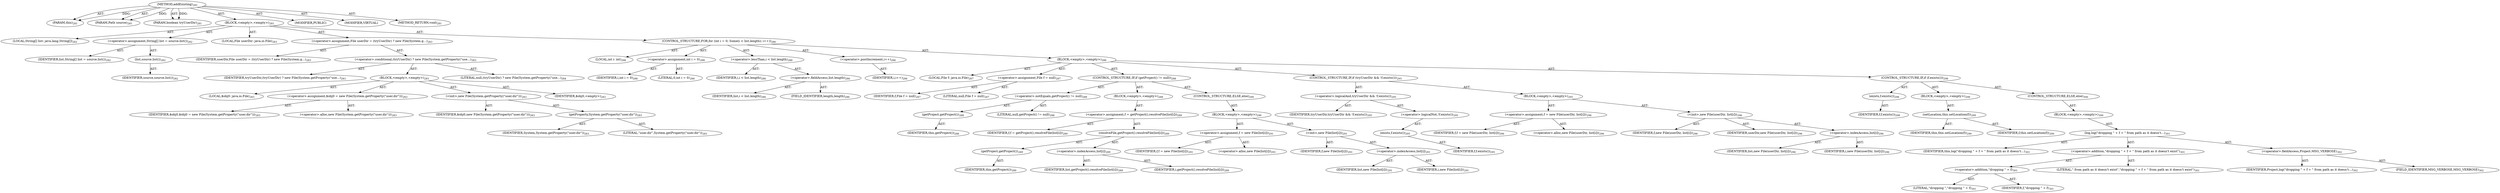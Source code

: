 digraph "addExisting" {  
"111669149713" [label = <(METHOD,addExisting)<SUB>281</SUB>> ]
"115964117005" [label = <(PARAM,this)<SUB>281</SUB>> ]
"115964117033" [label = <(PARAM,Path source)<SUB>281</SUB>> ]
"115964117034" [label = <(PARAM,boolean tryUserDir)<SUB>281</SUB>> ]
"25769803805" [label = <(BLOCK,&lt;empty&gt;,&lt;empty&gt;)<SUB>281</SUB>> ]
"94489280516" [label = <(LOCAL,String[] list: java.lang.String[])<SUB>282</SUB>> ]
"30064771169" [label = <(&lt;operator&gt;.assignment,String[] list = source.list())<SUB>282</SUB>> ]
"68719476860" [label = <(IDENTIFIER,list,String[] list = source.list())<SUB>282</SUB>> ]
"30064771170" [label = <(list,source.list())<SUB>282</SUB>> ]
"68719476861" [label = <(IDENTIFIER,source,source.list())<SUB>282</SUB>> ]
"94489280517" [label = <(LOCAL,File userDir: java.io.File)<SUB>283</SUB>> ]
"30064771171" [label = <(&lt;operator&gt;.assignment,File userDir = (tryUserDir) ? new File(System.g...)<SUB>283</SUB>> ]
"68719476862" [label = <(IDENTIFIER,userDir,File userDir = (tryUserDir) ? new File(System.g...)<SUB>283</SUB>> ]
"30064771172" [label = <(&lt;operator&gt;.conditional,(tryUserDir) ? new File(System.getProperty(&quot;use...)<SUB>283</SUB>> ]
"68719476863" [label = <(IDENTIFIER,tryUserDir,(tryUserDir) ? new File(System.getProperty(&quot;use...)<SUB>283</SUB>> ]
"25769803806" [label = <(BLOCK,&lt;empty&gt;,&lt;empty&gt;)<SUB>283</SUB>> ]
"94489280518" [label = <(LOCAL,$obj0: java.io.File)<SUB>283</SUB>> ]
"30064771173" [label = <(&lt;operator&gt;.assignment,$obj0 = new File(System.getProperty(&quot;user.dir&quot;)))<SUB>283</SUB>> ]
"68719476864" [label = <(IDENTIFIER,$obj0,$obj0 = new File(System.getProperty(&quot;user.dir&quot;)))<SUB>283</SUB>> ]
"30064771174" [label = <(&lt;operator&gt;.alloc,new File(System.getProperty(&quot;user.dir&quot;)))<SUB>283</SUB>> ]
"30064771175" [label = <(&lt;init&gt;,new File(System.getProperty(&quot;user.dir&quot;)))<SUB>283</SUB>> ]
"68719476865" [label = <(IDENTIFIER,$obj0,new File(System.getProperty(&quot;user.dir&quot;)))<SUB>283</SUB>> ]
"30064771176" [label = <(getProperty,System.getProperty(&quot;user.dir&quot;))<SUB>283</SUB>> ]
"68719476866" [label = <(IDENTIFIER,System,System.getProperty(&quot;user.dir&quot;))<SUB>283</SUB>> ]
"90194313225" [label = <(LITERAL,&quot;user.dir&quot;,System.getProperty(&quot;user.dir&quot;))<SUB>283</SUB>> ]
"68719476867" [label = <(IDENTIFIER,$obj0,&lt;empty&gt;)<SUB>283</SUB>> ]
"90194313226" [label = <(LITERAL,null,(tryUserDir) ? new File(System.getProperty(&quot;use...)<SUB>284</SUB>> ]
"47244640268" [label = <(CONTROL_STRUCTURE,FOR,for (int i = 0; Some(i &lt; list.length); i++))<SUB>286</SUB>> ]
"94489280519" [label = <(LOCAL,int i: int)<SUB>286</SUB>> ]
"30064771177" [label = <(&lt;operator&gt;.assignment,int i = 0)<SUB>286</SUB>> ]
"68719476868" [label = <(IDENTIFIER,i,int i = 0)<SUB>286</SUB>> ]
"90194313227" [label = <(LITERAL,0,int i = 0)<SUB>286</SUB>> ]
"30064771178" [label = <(&lt;operator&gt;.lessThan,i &lt; list.length)<SUB>286</SUB>> ]
"68719476869" [label = <(IDENTIFIER,i,i &lt; list.length)<SUB>286</SUB>> ]
"30064771179" [label = <(&lt;operator&gt;.fieldAccess,list.length)<SUB>286</SUB>> ]
"68719476870" [label = <(IDENTIFIER,list,i &lt; list.length)<SUB>286</SUB>> ]
"55834574865" [label = <(FIELD_IDENTIFIER,length,length)<SUB>286</SUB>> ]
"30064771180" [label = <(&lt;operator&gt;.postIncrement,i++)<SUB>286</SUB>> ]
"68719476871" [label = <(IDENTIFIER,i,i++)<SUB>286</SUB>> ]
"25769803807" [label = <(BLOCK,&lt;empty&gt;,&lt;empty&gt;)<SUB>286</SUB>> ]
"94489280520" [label = <(LOCAL,File f: java.io.File)<SUB>287</SUB>> ]
"30064771181" [label = <(&lt;operator&gt;.assignment,File f = null)<SUB>287</SUB>> ]
"68719476872" [label = <(IDENTIFIER,f,File f = null)<SUB>287</SUB>> ]
"90194313228" [label = <(LITERAL,null,File f = null)<SUB>287</SUB>> ]
"47244640269" [label = <(CONTROL_STRUCTURE,IF,if (getProject() != null))<SUB>288</SUB>> ]
"30064771182" [label = <(&lt;operator&gt;.notEquals,getProject() != null)<SUB>288</SUB>> ]
"30064771183" [label = <(getProject,getProject())<SUB>288</SUB>> ]
"68719476765" [label = <(IDENTIFIER,this,getProject())<SUB>288</SUB>> ]
"90194313229" [label = <(LITERAL,null,getProject() != null)<SUB>288</SUB>> ]
"25769803808" [label = <(BLOCK,&lt;empty&gt;,&lt;empty&gt;)<SUB>288</SUB>> ]
"30064771184" [label = <(&lt;operator&gt;.assignment,f = getProject().resolveFile(list[i]))<SUB>289</SUB>> ]
"68719476873" [label = <(IDENTIFIER,f,f = getProject().resolveFile(list[i]))<SUB>289</SUB>> ]
"30064771185" [label = <(resolveFile,getProject().resolveFile(list[i]))<SUB>289</SUB>> ]
"30064771186" [label = <(getProject,getProject())<SUB>289</SUB>> ]
"68719476766" [label = <(IDENTIFIER,this,getProject())<SUB>289</SUB>> ]
"30064771187" [label = <(&lt;operator&gt;.indexAccess,list[i])<SUB>289</SUB>> ]
"68719476874" [label = <(IDENTIFIER,list,getProject().resolveFile(list[i]))<SUB>289</SUB>> ]
"68719476875" [label = <(IDENTIFIER,i,getProject().resolveFile(list[i]))<SUB>289</SUB>> ]
"47244640270" [label = <(CONTROL_STRUCTURE,ELSE,else)<SUB>290</SUB>> ]
"25769803809" [label = <(BLOCK,&lt;empty&gt;,&lt;empty&gt;)<SUB>290</SUB>> ]
"30064771188" [label = <(&lt;operator&gt;.assignment,f = new File(list[i]))<SUB>291</SUB>> ]
"68719476876" [label = <(IDENTIFIER,f,f = new File(list[i]))<SUB>291</SUB>> ]
"30064771189" [label = <(&lt;operator&gt;.alloc,new File(list[i]))<SUB>291</SUB>> ]
"30064771190" [label = <(&lt;init&gt;,new File(list[i]))<SUB>291</SUB>> ]
"68719476877" [label = <(IDENTIFIER,f,new File(list[i]))<SUB>291</SUB>> ]
"30064771191" [label = <(&lt;operator&gt;.indexAccess,list[i])<SUB>291</SUB>> ]
"68719476878" [label = <(IDENTIFIER,list,new File(list[i]))<SUB>291</SUB>> ]
"68719476879" [label = <(IDENTIFIER,i,new File(list[i]))<SUB>291</SUB>> ]
"47244640271" [label = <(CONTROL_STRUCTURE,IF,if (tryUserDir &amp;&amp; !f.exists()))<SUB>295</SUB>> ]
"30064771192" [label = <(&lt;operator&gt;.logicalAnd,tryUserDir &amp;&amp; !f.exists())<SUB>295</SUB>> ]
"68719476880" [label = <(IDENTIFIER,tryUserDir,tryUserDir &amp;&amp; !f.exists())<SUB>295</SUB>> ]
"30064771193" [label = <(&lt;operator&gt;.logicalNot,!f.exists())<SUB>295</SUB>> ]
"30064771194" [label = <(exists,f.exists())<SUB>295</SUB>> ]
"68719476881" [label = <(IDENTIFIER,f,f.exists())<SUB>295</SUB>> ]
"25769803810" [label = <(BLOCK,&lt;empty&gt;,&lt;empty&gt;)<SUB>295</SUB>> ]
"30064771195" [label = <(&lt;operator&gt;.assignment,f = new File(userDir, list[i]))<SUB>296</SUB>> ]
"68719476882" [label = <(IDENTIFIER,f,f = new File(userDir, list[i]))<SUB>296</SUB>> ]
"30064771196" [label = <(&lt;operator&gt;.alloc,new File(userDir, list[i]))<SUB>296</SUB>> ]
"30064771197" [label = <(&lt;init&gt;,new File(userDir, list[i]))<SUB>296</SUB>> ]
"68719476883" [label = <(IDENTIFIER,f,new File(userDir, list[i]))<SUB>296</SUB>> ]
"68719476884" [label = <(IDENTIFIER,userDir,new File(userDir, list[i]))<SUB>296</SUB>> ]
"30064771198" [label = <(&lt;operator&gt;.indexAccess,list[i])<SUB>296</SUB>> ]
"68719476885" [label = <(IDENTIFIER,list,new File(userDir, list[i]))<SUB>296</SUB>> ]
"68719476886" [label = <(IDENTIFIER,i,new File(userDir, list[i]))<SUB>296</SUB>> ]
"47244640272" [label = <(CONTROL_STRUCTURE,IF,if (f.exists()))<SUB>298</SUB>> ]
"30064771199" [label = <(exists,f.exists())<SUB>298</SUB>> ]
"68719476887" [label = <(IDENTIFIER,f,f.exists())<SUB>298</SUB>> ]
"25769803811" [label = <(BLOCK,&lt;empty&gt;,&lt;empty&gt;)<SUB>298</SUB>> ]
"30064771200" [label = <(setLocation,this.setLocation(f))<SUB>299</SUB>> ]
"68719476767" [label = <(IDENTIFIER,this,this.setLocation(f))<SUB>299</SUB>> ]
"68719476888" [label = <(IDENTIFIER,f,this.setLocation(f))<SUB>299</SUB>> ]
"47244640273" [label = <(CONTROL_STRUCTURE,ELSE,else)<SUB>300</SUB>> ]
"25769803812" [label = <(BLOCK,&lt;empty&gt;,&lt;empty&gt;)<SUB>300</SUB>> ]
"30064771201" [label = <(log,log(&quot;dropping &quot; + f + &quot; from path as it doesn't...)<SUB>301</SUB>> ]
"68719476768" [label = <(IDENTIFIER,this,log(&quot;dropping &quot; + f + &quot; from path as it doesn't...)<SUB>301</SUB>> ]
"30064771202" [label = <(&lt;operator&gt;.addition,&quot;dropping &quot; + f + &quot; from path as it doesn't exist&quot;)<SUB>301</SUB>> ]
"30064771203" [label = <(&lt;operator&gt;.addition,&quot;dropping &quot; + f)<SUB>301</SUB>> ]
"90194313230" [label = <(LITERAL,&quot;dropping &quot;,&quot;dropping &quot; + f)<SUB>301</SUB>> ]
"68719476889" [label = <(IDENTIFIER,f,&quot;dropping &quot; + f)<SUB>301</SUB>> ]
"90194313231" [label = <(LITERAL,&quot; from path as it doesn't exist&quot;,&quot;dropping &quot; + f + &quot; from path as it doesn't exist&quot;)<SUB>301</SUB>> ]
"30064771204" [label = <(&lt;operator&gt;.fieldAccess,Project.MSG_VERBOSE)<SUB>302</SUB>> ]
"68719476890" [label = <(IDENTIFIER,Project,log(&quot;dropping &quot; + f + &quot; from path as it doesn't...)<SUB>302</SUB>> ]
"55834574866" [label = <(FIELD_IDENTIFIER,MSG_VERBOSE,MSG_VERBOSE)<SUB>302</SUB>> ]
"133143986215" [label = <(MODIFIER,PUBLIC)> ]
"133143986216" [label = <(MODIFIER,VIRTUAL)> ]
"128849018897" [label = <(METHOD_RETURN,void)<SUB>281</SUB>> ]
  "111669149713" -> "115964117005"  [ label = "AST: "] 
  "111669149713" -> "115964117033"  [ label = "AST: "] 
  "111669149713" -> "115964117034"  [ label = "AST: "] 
  "111669149713" -> "25769803805"  [ label = "AST: "] 
  "111669149713" -> "133143986215"  [ label = "AST: "] 
  "111669149713" -> "133143986216"  [ label = "AST: "] 
  "111669149713" -> "128849018897"  [ label = "AST: "] 
  "25769803805" -> "94489280516"  [ label = "AST: "] 
  "25769803805" -> "30064771169"  [ label = "AST: "] 
  "25769803805" -> "94489280517"  [ label = "AST: "] 
  "25769803805" -> "30064771171"  [ label = "AST: "] 
  "25769803805" -> "47244640268"  [ label = "AST: "] 
  "30064771169" -> "68719476860"  [ label = "AST: "] 
  "30064771169" -> "30064771170"  [ label = "AST: "] 
  "30064771170" -> "68719476861"  [ label = "AST: "] 
  "30064771171" -> "68719476862"  [ label = "AST: "] 
  "30064771171" -> "30064771172"  [ label = "AST: "] 
  "30064771172" -> "68719476863"  [ label = "AST: "] 
  "30064771172" -> "25769803806"  [ label = "AST: "] 
  "30064771172" -> "90194313226"  [ label = "AST: "] 
  "25769803806" -> "94489280518"  [ label = "AST: "] 
  "25769803806" -> "30064771173"  [ label = "AST: "] 
  "25769803806" -> "30064771175"  [ label = "AST: "] 
  "25769803806" -> "68719476867"  [ label = "AST: "] 
  "30064771173" -> "68719476864"  [ label = "AST: "] 
  "30064771173" -> "30064771174"  [ label = "AST: "] 
  "30064771175" -> "68719476865"  [ label = "AST: "] 
  "30064771175" -> "30064771176"  [ label = "AST: "] 
  "30064771176" -> "68719476866"  [ label = "AST: "] 
  "30064771176" -> "90194313225"  [ label = "AST: "] 
  "47244640268" -> "94489280519"  [ label = "AST: "] 
  "47244640268" -> "30064771177"  [ label = "AST: "] 
  "47244640268" -> "30064771178"  [ label = "AST: "] 
  "47244640268" -> "30064771180"  [ label = "AST: "] 
  "47244640268" -> "25769803807"  [ label = "AST: "] 
  "30064771177" -> "68719476868"  [ label = "AST: "] 
  "30064771177" -> "90194313227"  [ label = "AST: "] 
  "30064771178" -> "68719476869"  [ label = "AST: "] 
  "30064771178" -> "30064771179"  [ label = "AST: "] 
  "30064771179" -> "68719476870"  [ label = "AST: "] 
  "30064771179" -> "55834574865"  [ label = "AST: "] 
  "30064771180" -> "68719476871"  [ label = "AST: "] 
  "25769803807" -> "94489280520"  [ label = "AST: "] 
  "25769803807" -> "30064771181"  [ label = "AST: "] 
  "25769803807" -> "47244640269"  [ label = "AST: "] 
  "25769803807" -> "47244640271"  [ label = "AST: "] 
  "25769803807" -> "47244640272"  [ label = "AST: "] 
  "30064771181" -> "68719476872"  [ label = "AST: "] 
  "30064771181" -> "90194313228"  [ label = "AST: "] 
  "47244640269" -> "30064771182"  [ label = "AST: "] 
  "47244640269" -> "25769803808"  [ label = "AST: "] 
  "47244640269" -> "47244640270"  [ label = "AST: "] 
  "30064771182" -> "30064771183"  [ label = "AST: "] 
  "30064771182" -> "90194313229"  [ label = "AST: "] 
  "30064771183" -> "68719476765"  [ label = "AST: "] 
  "25769803808" -> "30064771184"  [ label = "AST: "] 
  "30064771184" -> "68719476873"  [ label = "AST: "] 
  "30064771184" -> "30064771185"  [ label = "AST: "] 
  "30064771185" -> "30064771186"  [ label = "AST: "] 
  "30064771185" -> "30064771187"  [ label = "AST: "] 
  "30064771186" -> "68719476766"  [ label = "AST: "] 
  "30064771187" -> "68719476874"  [ label = "AST: "] 
  "30064771187" -> "68719476875"  [ label = "AST: "] 
  "47244640270" -> "25769803809"  [ label = "AST: "] 
  "25769803809" -> "30064771188"  [ label = "AST: "] 
  "25769803809" -> "30064771190"  [ label = "AST: "] 
  "30064771188" -> "68719476876"  [ label = "AST: "] 
  "30064771188" -> "30064771189"  [ label = "AST: "] 
  "30064771190" -> "68719476877"  [ label = "AST: "] 
  "30064771190" -> "30064771191"  [ label = "AST: "] 
  "30064771191" -> "68719476878"  [ label = "AST: "] 
  "30064771191" -> "68719476879"  [ label = "AST: "] 
  "47244640271" -> "30064771192"  [ label = "AST: "] 
  "47244640271" -> "25769803810"  [ label = "AST: "] 
  "30064771192" -> "68719476880"  [ label = "AST: "] 
  "30064771192" -> "30064771193"  [ label = "AST: "] 
  "30064771193" -> "30064771194"  [ label = "AST: "] 
  "30064771194" -> "68719476881"  [ label = "AST: "] 
  "25769803810" -> "30064771195"  [ label = "AST: "] 
  "25769803810" -> "30064771197"  [ label = "AST: "] 
  "30064771195" -> "68719476882"  [ label = "AST: "] 
  "30064771195" -> "30064771196"  [ label = "AST: "] 
  "30064771197" -> "68719476883"  [ label = "AST: "] 
  "30064771197" -> "68719476884"  [ label = "AST: "] 
  "30064771197" -> "30064771198"  [ label = "AST: "] 
  "30064771198" -> "68719476885"  [ label = "AST: "] 
  "30064771198" -> "68719476886"  [ label = "AST: "] 
  "47244640272" -> "30064771199"  [ label = "AST: "] 
  "47244640272" -> "25769803811"  [ label = "AST: "] 
  "47244640272" -> "47244640273"  [ label = "AST: "] 
  "30064771199" -> "68719476887"  [ label = "AST: "] 
  "25769803811" -> "30064771200"  [ label = "AST: "] 
  "30064771200" -> "68719476767"  [ label = "AST: "] 
  "30064771200" -> "68719476888"  [ label = "AST: "] 
  "47244640273" -> "25769803812"  [ label = "AST: "] 
  "25769803812" -> "30064771201"  [ label = "AST: "] 
  "30064771201" -> "68719476768"  [ label = "AST: "] 
  "30064771201" -> "30064771202"  [ label = "AST: "] 
  "30064771201" -> "30064771204"  [ label = "AST: "] 
  "30064771202" -> "30064771203"  [ label = "AST: "] 
  "30064771202" -> "90194313231"  [ label = "AST: "] 
  "30064771203" -> "90194313230"  [ label = "AST: "] 
  "30064771203" -> "68719476889"  [ label = "AST: "] 
  "30064771204" -> "68719476890"  [ label = "AST: "] 
  "30064771204" -> "55834574866"  [ label = "AST: "] 
  "111669149713" -> "115964117005"  [ label = "DDG: "] 
  "111669149713" -> "115964117033"  [ label = "DDG: "] 
  "111669149713" -> "115964117034"  [ label = "DDG: "] 
}
